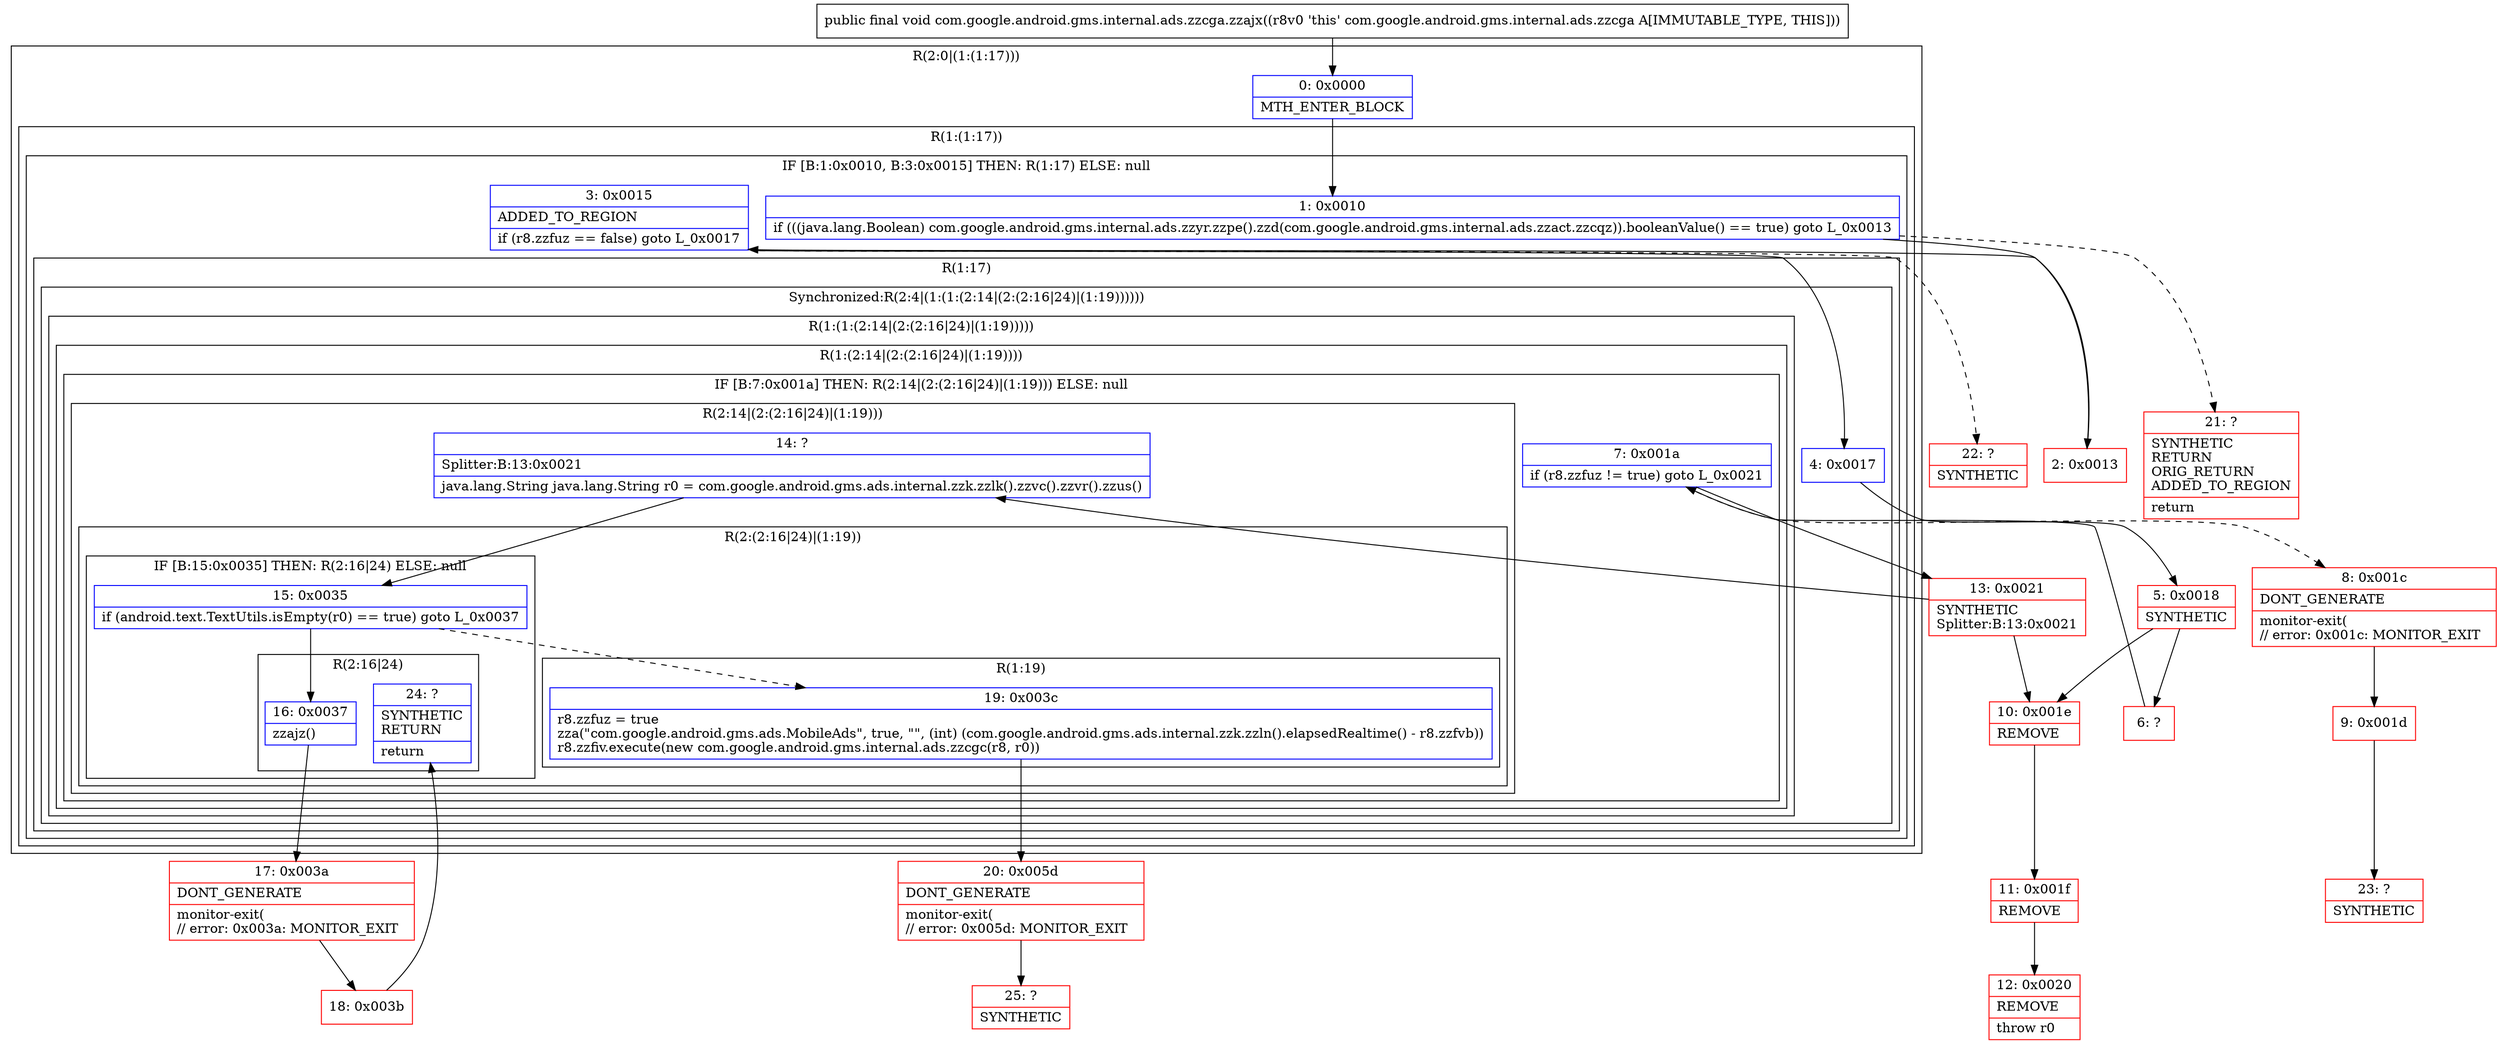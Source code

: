 digraph "CFG forcom.google.android.gms.internal.ads.zzcga.zzajx()V" {
subgraph cluster_Region_219029760 {
label = "R(2:0|(1:(1:17)))";
node [shape=record,color=blue];
Node_0 [shape=record,label="{0\:\ 0x0000|MTH_ENTER_BLOCK\l}"];
subgraph cluster_Region_76748746 {
label = "R(1:(1:17))";
node [shape=record,color=blue];
subgraph cluster_IfRegion_1437573650 {
label = "IF [B:1:0x0010, B:3:0x0015] THEN: R(1:17) ELSE: null";
node [shape=record,color=blue];
Node_1 [shape=record,label="{1\:\ 0x0010|if (((java.lang.Boolean) com.google.android.gms.internal.ads.zzyr.zzpe().zzd(com.google.android.gms.internal.ads.zzact.zzcqz)).booleanValue() == true) goto L_0x0013\l}"];
Node_3 [shape=record,label="{3\:\ 0x0015|ADDED_TO_REGION\l|if (r8.zzfuz == false) goto L_0x0017\l}"];
subgraph cluster_Region_1711138729 {
label = "R(1:17)";
node [shape=record,color=blue];
subgraph cluster_SynchronizedRegion_428334135 {
label = "Synchronized:R(2:4|(1:(1:(2:14|(2:(2:16|24)|(1:19))))))";
node [shape=record,color=blue];
Node_4 [shape=record,label="{4\:\ 0x0017}"];
subgraph cluster_Region_95856010 {
label = "R(1:(1:(2:14|(2:(2:16|24)|(1:19)))))";
node [shape=record,color=blue];
subgraph cluster_Region_765540380 {
label = "R(1:(2:14|(2:(2:16|24)|(1:19))))";
node [shape=record,color=blue];
subgraph cluster_IfRegion_661344942 {
label = "IF [B:7:0x001a] THEN: R(2:14|(2:(2:16|24)|(1:19))) ELSE: null";
node [shape=record,color=blue];
Node_7 [shape=record,label="{7\:\ 0x001a|if (r8.zzfuz != true) goto L_0x0021\l}"];
subgraph cluster_Region_2055009463 {
label = "R(2:14|(2:(2:16|24)|(1:19)))";
node [shape=record,color=blue];
Node_14 [shape=record,label="{14\:\ ?|Splitter:B:13:0x0021\l|java.lang.String java.lang.String r0 = com.google.android.gms.ads.internal.zzk.zzlk().zzvc().zzvr().zzus()\l}"];
subgraph cluster_Region_11162640 {
label = "R(2:(2:16|24)|(1:19))";
node [shape=record,color=blue];
subgraph cluster_IfRegion_407136824 {
label = "IF [B:15:0x0035] THEN: R(2:16|24) ELSE: null";
node [shape=record,color=blue];
Node_15 [shape=record,label="{15\:\ 0x0035|if (android.text.TextUtils.isEmpty(r0) == true) goto L_0x0037\l}"];
subgraph cluster_Region_805317498 {
label = "R(2:16|24)";
node [shape=record,color=blue];
Node_16 [shape=record,label="{16\:\ 0x0037|zzajz()\l}"];
Node_24 [shape=record,label="{24\:\ ?|SYNTHETIC\lRETURN\l|return\l}"];
}
}
subgraph cluster_Region_193683402 {
label = "R(1:19)";
node [shape=record,color=blue];
Node_19 [shape=record,label="{19\:\ 0x003c|r8.zzfuz = true\lzza(\"com.google.android.gms.ads.MobileAds\", true, \"\", (int) (com.google.android.gms.ads.internal.zzk.zzln().elapsedRealtime() \- r8.zzfvb))\lr8.zzfiv.execute(new com.google.android.gms.internal.ads.zzcgc(r8, r0))\l}"];
}
}
}
}
}
}
}
}
}
}
}
Node_2 [shape=record,color=red,label="{2\:\ 0x0013}"];
Node_5 [shape=record,color=red,label="{5\:\ 0x0018|SYNTHETIC\l}"];
Node_6 [shape=record,color=red,label="{6\:\ ?}"];
Node_8 [shape=record,color=red,label="{8\:\ 0x001c|DONT_GENERATE\l|monitor\-exit(\l\/\/ error: 0x001c: MONITOR_EXIT  \l}"];
Node_9 [shape=record,color=red,label="{9\:\ 0x001d}"];
Node_10 [shape=record,color=red,label="{10\:\ 0x001e|REMOVE\l}"];
Node_11 [shape=record,color=red,label="{11\:\ 0x001f|REMOVE\l}"];
Node_12 [shape=record,color=red,label="{12\:\ 0x0020|REMOVE\l|throw r0\l}"];
Node_13 [shape=record,color=red,label="{13\:\ 0x0021|SYNTHETIC\lSplitter:B:13:0x0021\l}"];
Node_17 [shape=record,color=red,label="{17\:\ 0x003a|DONT_GENERATE\l|monitor\-exit(\l\/\/ error: 0x003a: MONITOR_EXIT  \l}"];
Node_18 [shape=record,color=red,label="{18\:\ 0x003b}"];
Node_20 [shape=record,color=red,label="{20\:\ 0x005d|DONT_GENERATE\l|monitor\-exit(\l\/\/ error: 0x005d: MONITOR_EXIT  \l}"];
Node_21 [shape=record,color=red,label="{21\:\ ?|SYNTHETIC\lRETURN\lORIG_RETURN\lADDED_TO_REGION\l|return\l}"];
Node_22 [shape=record,color=red,label="{22\:\ ?|SYNTHETIC\l}"];
Node_23 [shape=record,color=red,label="{23\:\ ?|SYNTHETIC\l}"];
Node_25 [shape=record,color=red,label="{25\:\ ?|SYNTHETIC\l}"];
MethodNode[shape=record,label="{public final void com.google.android.gms.internal.ads.zzcga.zzajx((r8v0 'this' com.google.android.gms.internal.ads.zzcga A[IMMUTABLE_TYPE, THIS])) }"];
MethodNode -> Node_0;
Node_0 -> Node_1;
Node_1 -> Node_2;
Node_1 -> Node_21[style=dashed];
Node_3 -> Node_4;
Node_3 -> Node_22[style=dashed];
Node_4 -> Node_5;
Node_7 -> Node_8[style=dashed];
Node_7 -> Node_13;
Node_14 -> Node_15;
Node_15 -> Node_16;
Node_15 -> Node_19[style=dashed];
Node_16 -> Node_17;
Node_19 -> Node_20;
Node_2 -> Node_3;
Node_5 -> Node_6;
Node_5 -> Node_10;
Node_6 -> Node_7;
Node_8 -> Node_9;
Node_9 -> Node_23;
Node_10 -> Node_11;
Node_11 -> Node_12;
Node_13 -> Node_14;
Node_13 -> Node_10;
Node_17 -> Node_18;
Node_18 -> Node_24;
Node_20 -> Node_25;
}

